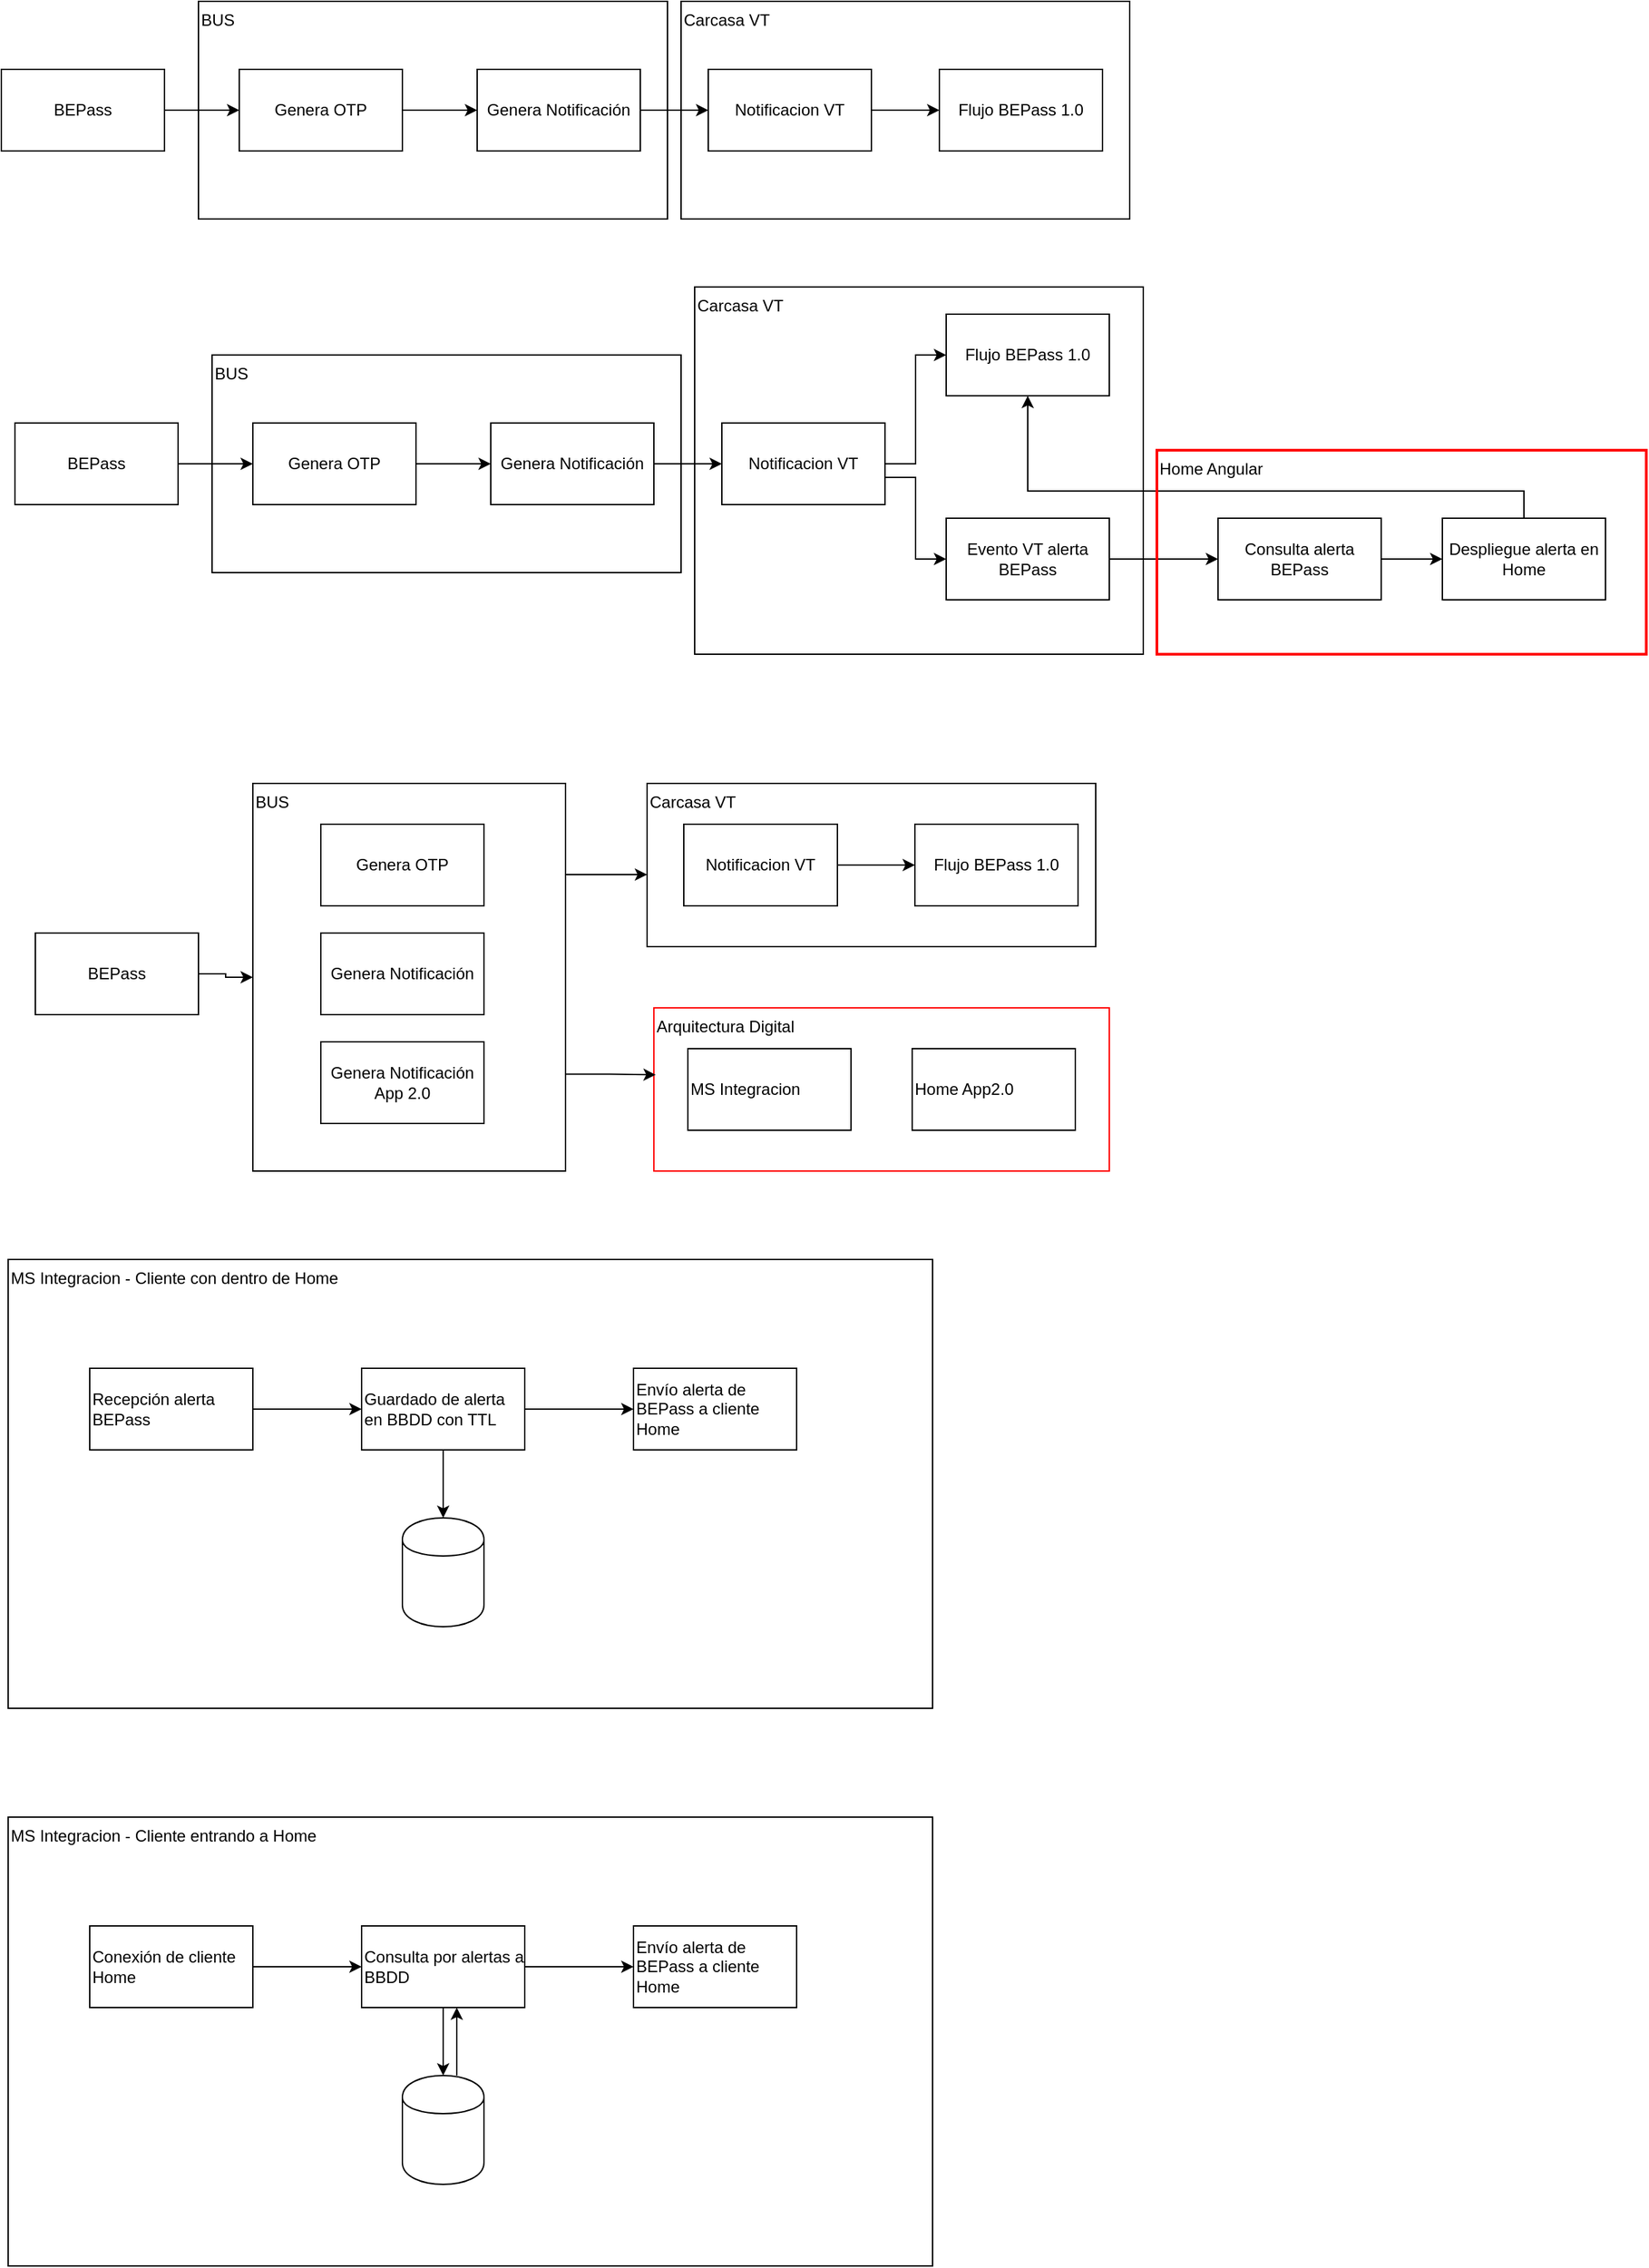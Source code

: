 <mxfile version="10.4.6" type="github"><diagram id="GWCt-82Uq7M_qzExbAB7" name="Page-1"><mxGraphModel dx="2123" dy="1465" grid="1" gridSize="10" guides="1" tooltips="1" connect="1" arrows="1" fold="1" page="1" pageScale="1" pageWidth="827" pageHeight="1169" math="0" shadow="0"><root><mxCell id="0"/><mxCell id="1" parent="0"/><mxCell id="oH4FSiqb2ZrB4hHRTXC9-41" value="MS Integracion - Cliente con dentro de Home" style="rounded=0;whiteSpace=wrap;html=1;align=left;verticalAlign=top;" vertex="1" parent="1"><mxGeometry x="45" y="1055" width="680" height="330" as="geometry"/></mxCell><mxCell id="oH4FSiqb2ZrB4hHRTXC9-23" value="&lt;div style=&quot;text-align: left&quot;&gt;&lt;span&gt;Carcasa VT&lt;/span&gt;&lt;/div&gt;" style="rounded=0;whiteSpace=wrap;html=1;verticalAlign=top;align=left;" vertex="1" parent="1"><mxGeometry x="515" y="705" width="330" height="120" as="geometry"/></mxCell><mxCell id="oH4FSiqb2ZrB4hHRTXC9-24" value="" style="edgeStyle=orthogonalEdgeStyle;rounded=0;orthogonalLoop=1;jettySize=auto;html=1;" edge="1" parent="1"><mxGeometry relative="1" as="geometry"><mxPoint x="455" y="772" as="sourcePoint"/><mxPoint x="515" y="772" as="targetPoint"/></mxGeometry></mxCell><mxCell id="oH4FSiqb2ZrB4hHRTXC9-21" value="BUS&lt;br&gt;" style="rounded=0;whiteSpace=wrap;html=1;align=left;verticalAlign=top;" vertex="1" parent="1"><mxGeometry x="225" y="705" width="230" height="285" as="geometry"/></mxCell><mxCell id="oH4FSiqb2ZrB4hHRTXC9-16" value="BUS&lt;br&gt;" style="rounded=0;whiteSpace=wrap;html=1;align=left;verticalAlign=top;" vertex="1" parent="1"><mxGeometry x="185" y="130" width="345" height="160" as="geometry"/></mxCell><mxCell id="oH4FSiqb2ZrB4hHRTXC9-15" value="&lt;div style=&quot;text-align: left&quot;&gt;&lt;span&gt;Carcasa VT&lt;/span&gt;&lt;/div&gt;" style="rounded=0;whiteSpace=wrap;html=1;verticalAlign=top;align=left;" vertex="1" parent="1"><mxGeometry x="540" y="130" width="330" height="160" as="geometry"/></mxCell><mxCell id="oH4FSiqb2ZrB4hHRTXC9-8" value="" style="edgeStyle=orthogonalEdgeStyle;rounded=0;orthogonalLoop=1;jettySize=auto;html=1;" edge="1" parent="1" source="oH4FSiqb2ZrB4hHRTXC9-1" target="oH4FSiqb2ZrB4hHRTXC9-3"><mxGeometry relative="1" as="geometry"/></mxCell><mxCell id="oH4FSiqb2ZrB4hHRTXC9-1" value="BEPass" style="rounded=0;whiteSpace=wrap;html=1;" vertex="1" parent="1"><mxGeometry x="40" y="180" width="120" height="60" as="geometry"/></mxCell><mxCell id="oH4FSiqb2ZrB4hHRTXC9-9" value="" style="edgeStyle=orthogonalEdgeStyle;rounded=0;orthogonalLoop=1;jettySize=auto;html=1;" edge="1" parent="1" source="oH4FSiqb2ZrB4hHRTXC9-3" target="oH4FSiqb2ZrB4hHRTXC9-4"><mxGeometry relative="1" as="geometry"/></mxCell><mxCell id="oH4FSiqb2ZrB4hHRTXC9-3" value="Genera OTP&lt;br&gt;" style="rounded=0;whiteSpace=wrap;html=1;" vertex="1" parent="1"><mxGeometry x="215" y="180" width="120" height="60" as="geometry"/></mxCell><mxCell id="oH4FSiqb2ZrB4hHRTXC9-7" value="" style="edgeStyle=orthogonalEdgeStyle;rounded=0;orthogonalLoop=1;jettySize=auto;html=1;" edge="1" parent="1" source="oH4FSiqb2ZrB4hHRTXC9-4" target="oH4FSiqb2ZrB4hHRTXC9-6"><mxGeometry relative="1" as="geometry"/></mxCell><mxCell id="oH4FSiqb2ZrB4hHRTXC9-4" value="Genera Notificación" style="rounded=0;whiteSpace=wrap;html=1;" vertex="1" parent="1"><mxGeometry x="390" y="180" width="120" height="60" as="geometry"/></mxCell><mxCell id="oH4FSiqb2ZrB4hHRTXC9-11" value="" style="edgeStyle=orthogonalEdgeStyle;rounded=0;orthogonalLoop=1;jettySize=auto;html=1;" edge="1" parent="1" source="oH4FSiqb2ZrB4hHRTXC9-6" target="oH4FSiqb2ZrB4hHRTXC9-10"><mxGeometry relative="1" as="geometry"/></mxCell><mxCell id="oH4FSiqb2ZrB4hHRTXC9-6" value="Notificacion VT" style="rounded=0;whiteSpace=wrap;html=1;" vertex="1" parent="1"><mxGeometry x="560" y="180" width="120" height="60" as="geometry"/></mxCell><mxCell id="oH4FSiqb2ZrB4hHRTXC9-10" value="Flujo BEPass 1.0&lt;br&gt;" style="rounded=0;whiteSpace=wrap;html=1;" vertex="1" parent="1"><mxGeometry x="730" y="180" width="120" height="60" as="geometry"/></mxCell><mxCell id="oH4FSiqb2ZrB4hHRTXC9-22" value="" style="edgeStyle=orthogonalEdgeStyle;rounded=0;orthogonalLoop=1;jettySize=auto;html=1;" edge="1" parent="1" source="oH4FSiqb2ZrB4hHRTXC9-12" target="oH4FSiqb2ZrB4hHRTXC9-21"><mxGeometry relative="1" as="geometry"/></mxCell><mxCell id="oH4FSiqb2ZrB4hHRTXC9-12" value="BEPass" style="rounded=0;whiteSpace=wrap;html=1;" vertex="1" parent="1"><mxGeometry x="65" y="815" width="120" height="60" as="geometry"/></mxCell><mxCell id="oH4FSiqb2ZrB4hHRTXC9-13" value="Genera OTP" style="rounded=0;whiteSpace=wrap;html=1;" vertex="1" parent="1"><mxGeometry x="275" y="735" width="120" height="60" as="geometry"/></mxCell><mxCell id="oH4FSiqb2ZrB4hHRTXC9-17" value="Genera Notificación" style="rounded=0;whiteSpace=wrap;html=1;" vertex="1" parent="1"><mxGeometry x="275" y="815" width="120" height="60" as="geometry"/></mxCell><mxCell id="oH4FSiqb2ZrB4hHRTXC9-19" value="Genera Notificación App 2.0" style="rounded=0;whiteSpace=wrap;html=1;" vertex="1" parent="1"><mxGeometry x="275" y="895" width="120" height="60" as="geometry"/></mxCell><mxCell id="oH4FSiqb2ZrB4hHRTXC9-27" value="Notificacion VT" style="rounded=0;whiteSpace=wrap;html=1;" vertex="1" parent="1"><mxGeometry x="542" y="735" width="113" height="60" as="geometry"/></mxCell><mxCell id="oH4FSiqb2ZrB4hHRTXC9-28" value="Flujo BEPass 1.0&lt;br&gt;" style="rounded=0;whiteSpace=wrap;html=1;" vertex="1" parent="1"><mxGeometry x="712" y="735" width="120" height="60" as="geometry"/></mxCell><mxCell id="oH4FSiqb2ZrB4hHRTXC9-29" value="" style="edgeStyle=orthogonalEdgeStyle;rounded=0;orthogonalLoop=1;jettySize=auto;html=1;exitX=1;exitY=0.5;exitDx=0;exitDy=0;entryX=0;entryY=0.5;entryDx=0;entryDy=0;" edge="1" parent="1" source="oH4FSiqb2ZrB4hHRTXC9-27" target="oH4FSiqb2ZrB4hHRTXC9-28"><mxGeometry relative="1" as="geometry"><mxPoint x="695" y="575" as="sourcePoint"/><mxPoint x="705" y="765" as="targetPoint"/></mxGeometry></mxCell><mxCell id="oH4FSiqb2ZrB4hHRTXC9-30" value="&lt;div style=&quot;text-align: left&quot;&gt;&lt;span&gt;Arquitectura Digital&lt;/span&gt;&lt;/div&gt;" style="rounded=0;whiteSpace=wrap;html=1;verticalAlign=top;align=left;strokeColor=#FF0000;" vertex="1" parent="1"><mxGeometry x="520" y="870" width="335" height="120" as="geometry"/></mxCell><mxCell id="oH4FSiqb2ZrB4hHRTXC9-31" value="" style="edgeStyle=orthogonalEdgeStyle;rounded=0;orthogonalLoop=1;jettySize=auto;html=1;exitX=1;exitY=0.75;exitDx=0;exitDy=0;entryX=0.004;entryY=0.41;entryDx=0;entryDy=0;entryPerimeter=0;" edge="1" parent="1" source="oH4FSiqb2ZrB4hHRTXC9-21" target="oH4FSiqb2ZrB4hHRTXC9-30"><mxGeometry relative="1" as="geometry"><mxPoint x="465.0" y="782" as="sourcePoint"/><mxPoint x="525.0" y="782" as="targetPoint"/></mxGeometry></mxCell><mxCell id="oH4FSiqb2ZrB4hHRTXC9-32" value="MS Integracion" style="rounded=0;whiteSpace=wrap;html=1;align=left;" vertex="1" parent="1"><mxGeometry x="545" y="900" width="120" height="60" as="geometry"/></mxCell><mxCell id="oH4FSiqb2ZrB4hHRTXC9-33" value="Home App2.0" style="rounded=0;whiteSpace=wrap;html=1;align=left;" vertex="1" parent="1"><mxGeometry x="710" y="900" width="120" height="60" as="geometry"/></mxCell><mxCell id="oH4FSiqb2ZrB4hHRTXC9-36" value="" style="edgeStyle=orthogonalEdgeStyle;rounded=0;orthogonalLoop=1;jettySize=auto;html=1;" edge="1" parent="1" source="oH4FSiqb2ZrB4hHRTXC9-34" target="oH4FSiqb2ZrB4hHRTXC9-35"><mxGeometry relative="1" as="geometry"/></mxCell><mxCell id="oH4FSiqb2ZrB4hHRTXC9-34" value="Recepción alerta BEPass" style="rounded=0;whiteSpace=wrap;html=1;align=left;" vertex="1" parent="1"><mxGeometry x="105" y="1135" width="120" height="60" as="geometry"/></mxCell><mxCell id="oH4FSiqb2ZrB4hHRTXC9-38" value="" style="edgeStyle=orthogonalEdgeStyle;rounded=0;orthogonalLoop=1;jettySize=auto;html=1;" edge="1" parent="1" source="oH4FSiqb2ZrB4hHRTXC9-35" target="oH4FSiqb2ZrB4hHRTXC9-37"><mxGeometry relative="1" as="geometry"/></mxCell><mxCell id="oH4FSiqb2ZrB4hHRTXC9-40" value="" style="edgeStyle=orthogonalEdgeStyle;rounded=0;orthogonalLoop=1;jettySize=auto;html=1;" edge="1" parent="1" source="oH4FSiqb2ZrB4hHRTXC9-35" target="oH4FSiqb2ZrB4hHRTXC9-39"><mxGeometry relative="1" as="geometry"/></mxCell><mxCell id="oH4FSiqb2ZrB4hHRTXC9-35" value="Guardado de alerta en BBDD con TTL" style="rounded=0;whiteSpace=wrap;html=1;align=left;" vertex="1" parent="1"><mxGeometry x="305" y="1135" width="120" height="60" as="geometry"/></mxCell><mxCell id="oH4FSiqb2ZrB4hHRTXC9-39" value="Envío alerta de BEPass a cliente Home" style="rounded=0;whiteSpace=wrap;html=1;align=left;" vertex="1" parent="1"><mxGeometry x="505" y="1135" width="120" height="60" as="geometry"/></mxCell><mxCell id="oH4FSiqb2ZrB4hHRTXC9-37" value="" style="shape=cylinder;whiteSpace=wrap;html=1;boundedLbl=1;backgroundOutline=1;align=left;" vertex="1" parent="1"><mxGeometry x="335" y="1245" width="60" height="80" as="geometry"/></mxCell><mxCell id="oH4FSiqb2ZrB4hHRTXC9-42" value="MS Integracion - Cliente entrando a Home" style="rounded=0;whiteSpace=wrap;html=1;align=left;verticalAlign=top;" vertex="1" parent="1"><mxGeometry x="45" y="1465" width="680" height="330" as="geometry"/></mxCell><mxCell id="oH4FSiqb2ZrB4hHRTXC9-43" value="" style="edgeStyle=orthogonalEdgeStyle;rounded=0;orthogonalLoop=1;jettySize=auto;html=1;" edge="1" parent="1" source="oH4FSiqb2ZrB4hHRTXC9-44" target="oH4FSiqb2ZrB4hHRTXC9-47"><mxGeometry relative="1" as="geometry"/></mxCell><mxCell id="oH4FSiqb2ZrB4hHRTXC9-44" value="Conexión de cliente Home" style="rounded=0;whiteSpace=wrap;html=1;align=left;" vertex="1" parent="1"><mxGeometry x="105" y="1545" width="120" height="60" as="geometry"/></mxCell><mxCell id="oH4FSiqb2ZrB4hHRTXC9-45" value="" style="edgeStyle=orthogonalEdgeStyle;rounded=0;orthogonalLoop=1;jettySize=auto;html=1;" edge="1" parent="1" source="oH4FSiqb2ZrB4hHRTXC9-47" target="oH4FSiqb2ZrB4hHRTXC9-49"><mxGeometry relative="1" as="geometry"/></mxCell><mxCell id="oH4FSiqb2ZrB4hHRTXC9-46" value="" style="edgeStyle=orthogonalEdgeStyle;rounded=0;orthogonalLoop=1;jettySize=auto;html=1;" edge="1" parent="1" source="oH4FSiqb2ZrB4hHRTXC9-47" target="oH4FSiqb2ZrB4hHRTXC9-48"><mxGeometry relative="1" as="geometry"/></mxCell><mxCell id="oH4FSiqb2ZrB4hHRTXC9-47" value="Consulta por alertas a BBDD" style="rounded=0;whiteSpace=wrap;html=1;align=left;" vertex="1" parent="1"><mxGeometry x="305" y="1545" width="120" height="60" as="geometry"/></mxCell><mxCell id="oH4FSiqb2ZrB4hHRTXC9-48" value="Envío alerta de BEPass a cliente Home" style="rounded=0;whiteSpace=wrap;html=1;align=left;" vertex="1" parent="1"><mxGeometry x="505" y="1545" width="120" height="60" as="geometry"/></mxCell><mxCell id="oH4FSiqb2ZrB4hHRTXC9-49" value="" style="shape=cylinder;whiteSpace=wrap;html=1;boundedLbl=1;backgroundOutline=1;align=left;" vertex="1" parent="1"><mxGeometry x="335" y="1655" width="60" height="80" as="geometry"/></mxCell><mxCell id="oH4FSiqb2ZrB4hHRTXC9-50" value="" style="edgeStyle=orthogonalEdgeStyle;rounded=0;orthogonalLoop=1;jettySize=auto;html=1;" edge="1" parent="1"><mxGeometry relative="1" as="geometry"><mxPoint x="375.0" y="1655" as="sourcePoint"/><mxPoint x="375.0" y="1605" as="targetPoint"/><Array as="points"><mxPoint x="375" y="1615"/><mxPoint x="375" y="1615"/></Array></mxGeometry></mxCell><mxCell id="oH4FSiqb2ZrB4hHRTXC9-52" value="BUS&lt;br&gt;" style="rounded=0;whiteSpace=wrap;html=1;align=left;verticalAlign=top;" vertex="1" parent="1"><mxGeometry x="195" y="390" width="345" height="160" as="geometry"/></mxCell><mxCell id="oH4FSiqb2ZrB4hHRTXC9-53" value="&lt;div style=&quot;text-align: left&quot;&gt;&lt;span&gt;Carcasa VT&lt;/span&gt;&lt;/div&gt;" style="rounded=0;whiteSpace=wrap;html=1;verticalAlign=top;align=left;" vertex="1" parent="1"><mxGeometry x="550" y="340" width="330" height="270" as="geometry"/></mxCell><mxCell id="oH4FSiqb2ZrB4hHRTXC9-54" value="" style="edgeStyle=orthogonalEdgeStyle;rounded=0;orthogonalLoop=1;jettySize=auto;html=1;" edge="1" parent="1" source="oH4FSiqb2ZrB4hHRTXC9-55" target="oH4FSiqb2ZrB4hHRTXC9-57"><mxGeometry relative="1" as="geometry"/></mxCell><mxCell id="oH4FSiqb2ZrB4hHRTXC9-55" value="BEPass" style="rounded=0;whiteSpace=wrap;html=1;" vertex="1" parent="1"><mxGeometry x="50" y="440" width="120" height="60" as="geometry"/></mxCell><mxCell id="oH4FSiqb2ZrB4hHRTXC9-56" value="" style="edgeStyle=orthogonalEdgeStyle;rounded=0;orthogonalLoop=1;jettySize=auto;html=1;" edge="1" parent="1" source="oH4FSiqb2ZrB4hHRTXC9-57" target="oH4FSiqb2ZrB4hHRTXC9-59"><mxGeometry relative="1" as="geometry"/></mxCell><mxCell id="oH4FSiqb2ZrB4hHRTXC9-57" value="Genera OTP&lt;br&gt;" style="rounded=0;whiteSpace=wrap;html=1;" vertex="1" parent="1"><mxGeometry x="225" y="440" width="120" height="60" as="geometry"/></mxCell><mxCell id="oH4FSiqb2ZrB4hHRTXC9-58" value="" style="edgeStyle=orthogonalEdgeStyle;rounded=0;orthogonalLoop=1;jettySize=auto;html=1;" edge="1" parent="1" source="oH4FSiqb2ZrB4hHRTXC9-59" target="oH4FSiqb2ZrB4hHRTXC9-61"><mxGeometry relative="1" as="geometry"/></mxCell><mxCell id="oH4FSiqb2ZrB4hHRTXC9-59" value="Genera Notificación" style="rounded=0;whiteSpace=wrap;html=1;" vertex="1" parent="1"><mxGeometry x="400" y="440" width="120" height="60" as="geometry"/></mxCell><mxCell id="oH4FSiqb2ZrB4hHRTXC9-60" value="" style="edgeStyle=orthogonalEdgeStyle;rounded=0;orthogonalLoop=1;jettySize=auto;html=1;entryX=0;entryY=0.5;entryDx=0;entryDy=0;" edge="1" parent="1" source="oH4FSiqb2ZrB4hHRTXC9-61" target="oH4FSiqb2ZrB4hHRTXC9-62"><mxGeometry relative="1" as="geometry"/></mxCell><mxCell id="oH4FSiqb2ZrB4hHRTXC9-61" value="Notificacion VT" style="rounded=0;whiteSpace=wrap;html=1;" vertex="1" parent="1"><mxGeometry x="570" y="440" width="120" height="60" as="geometry"/></mxCell><mxCell id="oH4FSiqb2ZrB4hHRTXC9-62" value="Flujo BEPass 1.0&lt;br&gt;" style="rounded=0;whiteSpace=wrap;html=1;" vertex="1" parent="1"><mxGeometry x="735" y="360" width="120" height="60" as="geometry"/></mxCell><mxCell id="oH4FSiqb2ZrB4hHRTXC9-66" value="" style="edgeStyle=orthogonalEdgeStyle;rounded=0;orthogonalLoop=1;jettySize=auto;html=1;" edge="1" parent="1" source="oH4FSiqb2ZrB4hHRTXC9-63" target="oH4FSiqb2ZrB4hHRTXC9-65"><mxGeometry relative="1" as="geometry"/></mxCell><mxCell id="oH4FSiqb2ZrB4hHRTXC9-63" value="Evento VT alerta BEPass" style="rounded=0;whiteSpace=wrap;html=1;" vertex="1" parent="1"><mxGeometry x="735" y="510" width="120" height="60" as="geometry"/></mxCell><mxCell id="oH4FSiqb2ZrB4hHRTXC9-68" value="" style="edgeStyle=orthogonalEdgeStyle;rounded=0;orthogonalLoop=1;jettySize=auto;html=1;" edge="1" parent="1" source="oH4FSiqb2ZrB4hHRTXC9-65" target="oH4FSiqb2ZrB4hHRTXC9-67"><mxGeometry relative="1" as="geometry"/></mxCell><mxCell id="oH4FSiqb2ZrB4hHRTXC9-65" value="Consulta alerta BEPass" style="rounded=0;whiteSpace=wrap;html=1;" vertex="1" parent="1"><mxGeometry x="935" y="510" width="120" height="60" as="geometry"/></mxCell><mxCell id="oH4FSiqb2ZrB4hHRTXC9-70" value="" style="edgeStyle=orthogonalEdgeStyle;rounded=0;orthogonalLoop=1;jettySize=auto;html=1;entryX=0.5;entryY=1;entryDx=0;entryDy=0;" edge="1" parent="1" source="oH4FSiqb2ZrB4hHRTXC9-67" target="oH4FSiqb2ZrB4hHRTXC9-62"><mxGeometry relative="1" as="geometry"><mxPoint x="1270" y="540" as="targetPoint"/><Array as="points"><mxPoint x="1160" y="490"/><mxPoint x="795" y="490"/></Array></mxGeometry></mxCell><mxCell id="oH4FSiqb2ZrB4hHRTXC9-67" value="Despliegue alerta en Home" style="rounded=0;whiteSpace=wrap;html=1;" vertex="1" parent="1"><mxGeometry x="1100" y="510" width="120" height="60" as="geometry"/></mxCell><mxCell id="oH4FSiqb2ZrB4hHRTXC9-64" value="" style="edgeStyle=orthogonalEdgeStyle;rounded=0;orthogonalLoop=1;jettySize=auto;html=1;entryX=0;entryY=0.5;entryDx=0;entryDy=0;exitX=1;exitY=0.667;exitDx=0;exitDy=0;exitPerimeter=0;" edge="1" parent="1" source="oH4FSiqb2ZrB4hHRTXC9-61" target="oH4FSiqb2ZrB4hHRTXC9-63"><mxGeometry relative="1" as="geometry"><mxPoint x="700" y="480.143" as="sourcePoint"/><mxPoint x="745.571" y="400.143" as="targetPoint"/></mxGeometry></mxCell><mxCell id="oH4FSiqb2ZrB4hHRTXC9-72" value="Home Angular" style="rounded=0;whiteSpace=wrap;html=1;strokeColor=#FF0000;strokeWidth=2;fillColor=none;align=left;verticalAlign=top;" vertex="1" parent="1"><mxGeometry x="890" y="460" width="360" height="150" as="geometry"/></mxCell></root></mxGraphModel></diagram></mxfile>